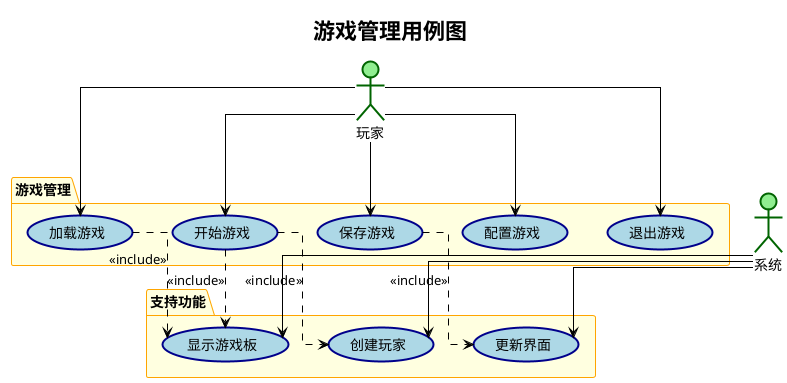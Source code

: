 @startuml 游戏管理用例图
!theme plain
title 游戏管理用例图

' 样式设置
skinparam usecase {
  BackgroundColor LightBlue
  BorderColor DarkBlue
  BorderThickness 2
}
skinparam actor {
  BackgroundColor LightGreen
  BorderColor DarkGreen
  BorderThickness 2
}
skinparam package {
  BackgroundColor LightYellow
  BorderColor Orange
  BorderThickness 1
}
skinparam linetype ortho
skinparam nodesep 40
skinparam ranksep 50

' 定义参与者
actor "玩家" as Player
actor "系统" as System

' 游戏管理用例
package "游戏管理" {
  usecase "开始游戏" as UC_StartGame
  usecase "加载游戏" as UC_LoadGame
  usecase "保存游戏" as UC_SaveGame
  usecase "退出游戏" as UC_ExitGame
  usecase "配置游戏" as UC_ConfigureGame
}

' 支持用例
package "支持功能" {
  usecase "创建玩家" as UC_CreatePlayer
  usecase "显示游戏板" as UC_DisplayGameBoard
  usecase "更新界面" as UC_UpdateUI
}

' 参与者与用例的关系
Player --> UC_StartGame
Player --> UC_LoadGame
Player --> UC_SaveGame
Player --> UC_ExitGame
Player --> UC_ConfigureGame

System --> UC_CreatePlayer
System --> UC_DisplayGameBoard
System --> UC_UpdateUI

' 包含关系 (include)
UC_StartGame ..> UC_CreatePlayer : <<include>>
UC_StartGame ..> UC_DisplayGameBoard : <<include>>
UC_LoadGame ..> UC_DisplayGameBoard : <<include>>
UC_SaveGame ..> UC_UpdateUI : <<include>>

@enduml